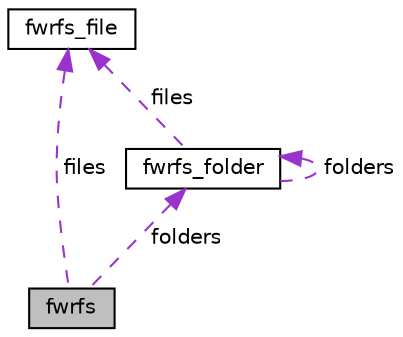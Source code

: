 digraph "fwrfs"
{
 // LATEX_PDF_SIZE
  edge [fontname="Helvetica",fontsize="10",labelfontname="Helvetica",labelfontsize="10"];
  node [fontname="Helvetica",fontsize="10",shape=record];
  Node1 [label="fwrfs",height=0.2,width=0.4,color="black", fillcolor="grey75", style="filled", fontcolor="black",tooltip=" "];
  Node2 -> Node1 [dir="back",color="darkorchid3",fontsize="10",style="dashed",label=" files" ,fontname="Helvetica"];
  Node2 [label="fwrfs_file",height=0.2,width=0.4,color="black", fillcolor="white", style="filled",URL="$structfwrfs__file.html",tooltip=" "];
  Node3 -> Node1 [dir="back",color="darkorchid3",fontsize="10",style="dashed",label=" folders" ,fontname="Helvetica"];
  Node3 [label="fwrfs_folder",height=0.2,width=0.4,color="black", fillcolor="white", style="filled",URL="$structfwrfs__folder.html",tooltip=" "];
  Node2 -> Node3 [dir="back",color="darkorchid3",fontsize="10",style="dashed",label=" files" ,fontname="Helvetica"];
  Node3 -> Node3 [dir="back",color="darkorchid3",fontsize="10",style="dashed",label=" folders" ,fontname="Helvetica"];
}
